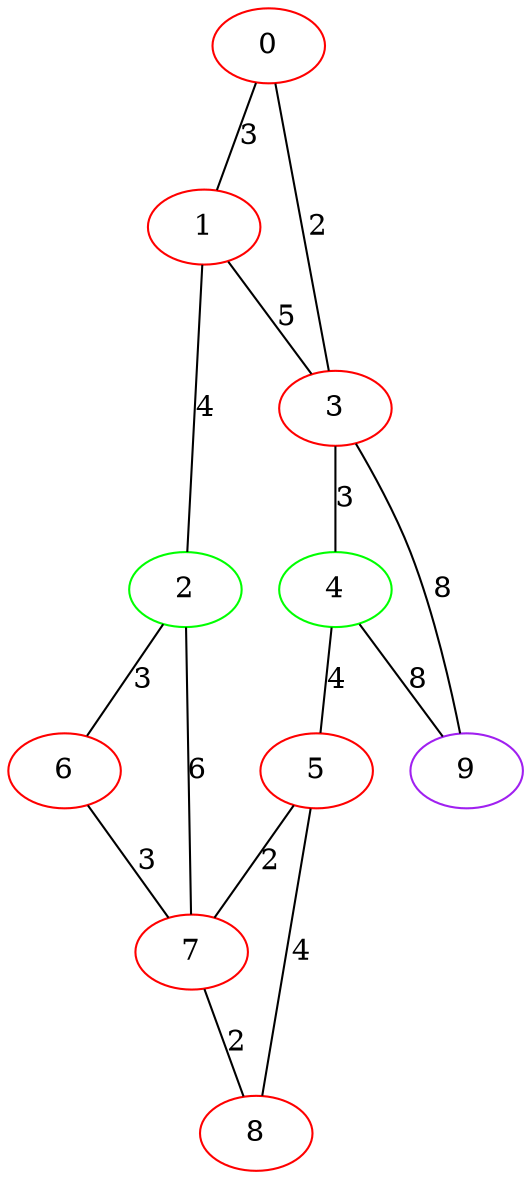 graph "" {
0 [color=red, weight=1];
1 [color=red, weight=1];
2 [color=green, weight=2];
3 [color=red, weight=1];
4 [color=green, weight=2];
5 [color=red, weight=1];
6 [color=red, weight=1];
7 [color=red, weight=1];
8 [color=red, weight=1];
9 [color=purple, weight=4];
0 -- 1  [key=0, label=3];
0 -- 3  [key=0, label=2];
1 -- 2  [key=0, label=4];
1 -- 3  [key=0, label=5];
2 -- 6  [key=0, label=3];
2 -- 7  [key=0, label=6];
3 -- 4  [key=0, label=3];
3 -- 9  [key=0, label=8];
4 -- 9  [key=0, label=8];
4 -- 5  [key=0, label=4];
5 -- 8  [key=0, label=4];
5 -- 7  [key=0, label=2];
6 -- 7  [key=0, label=3];
7 -- 8  [key=0, label=2];
}
